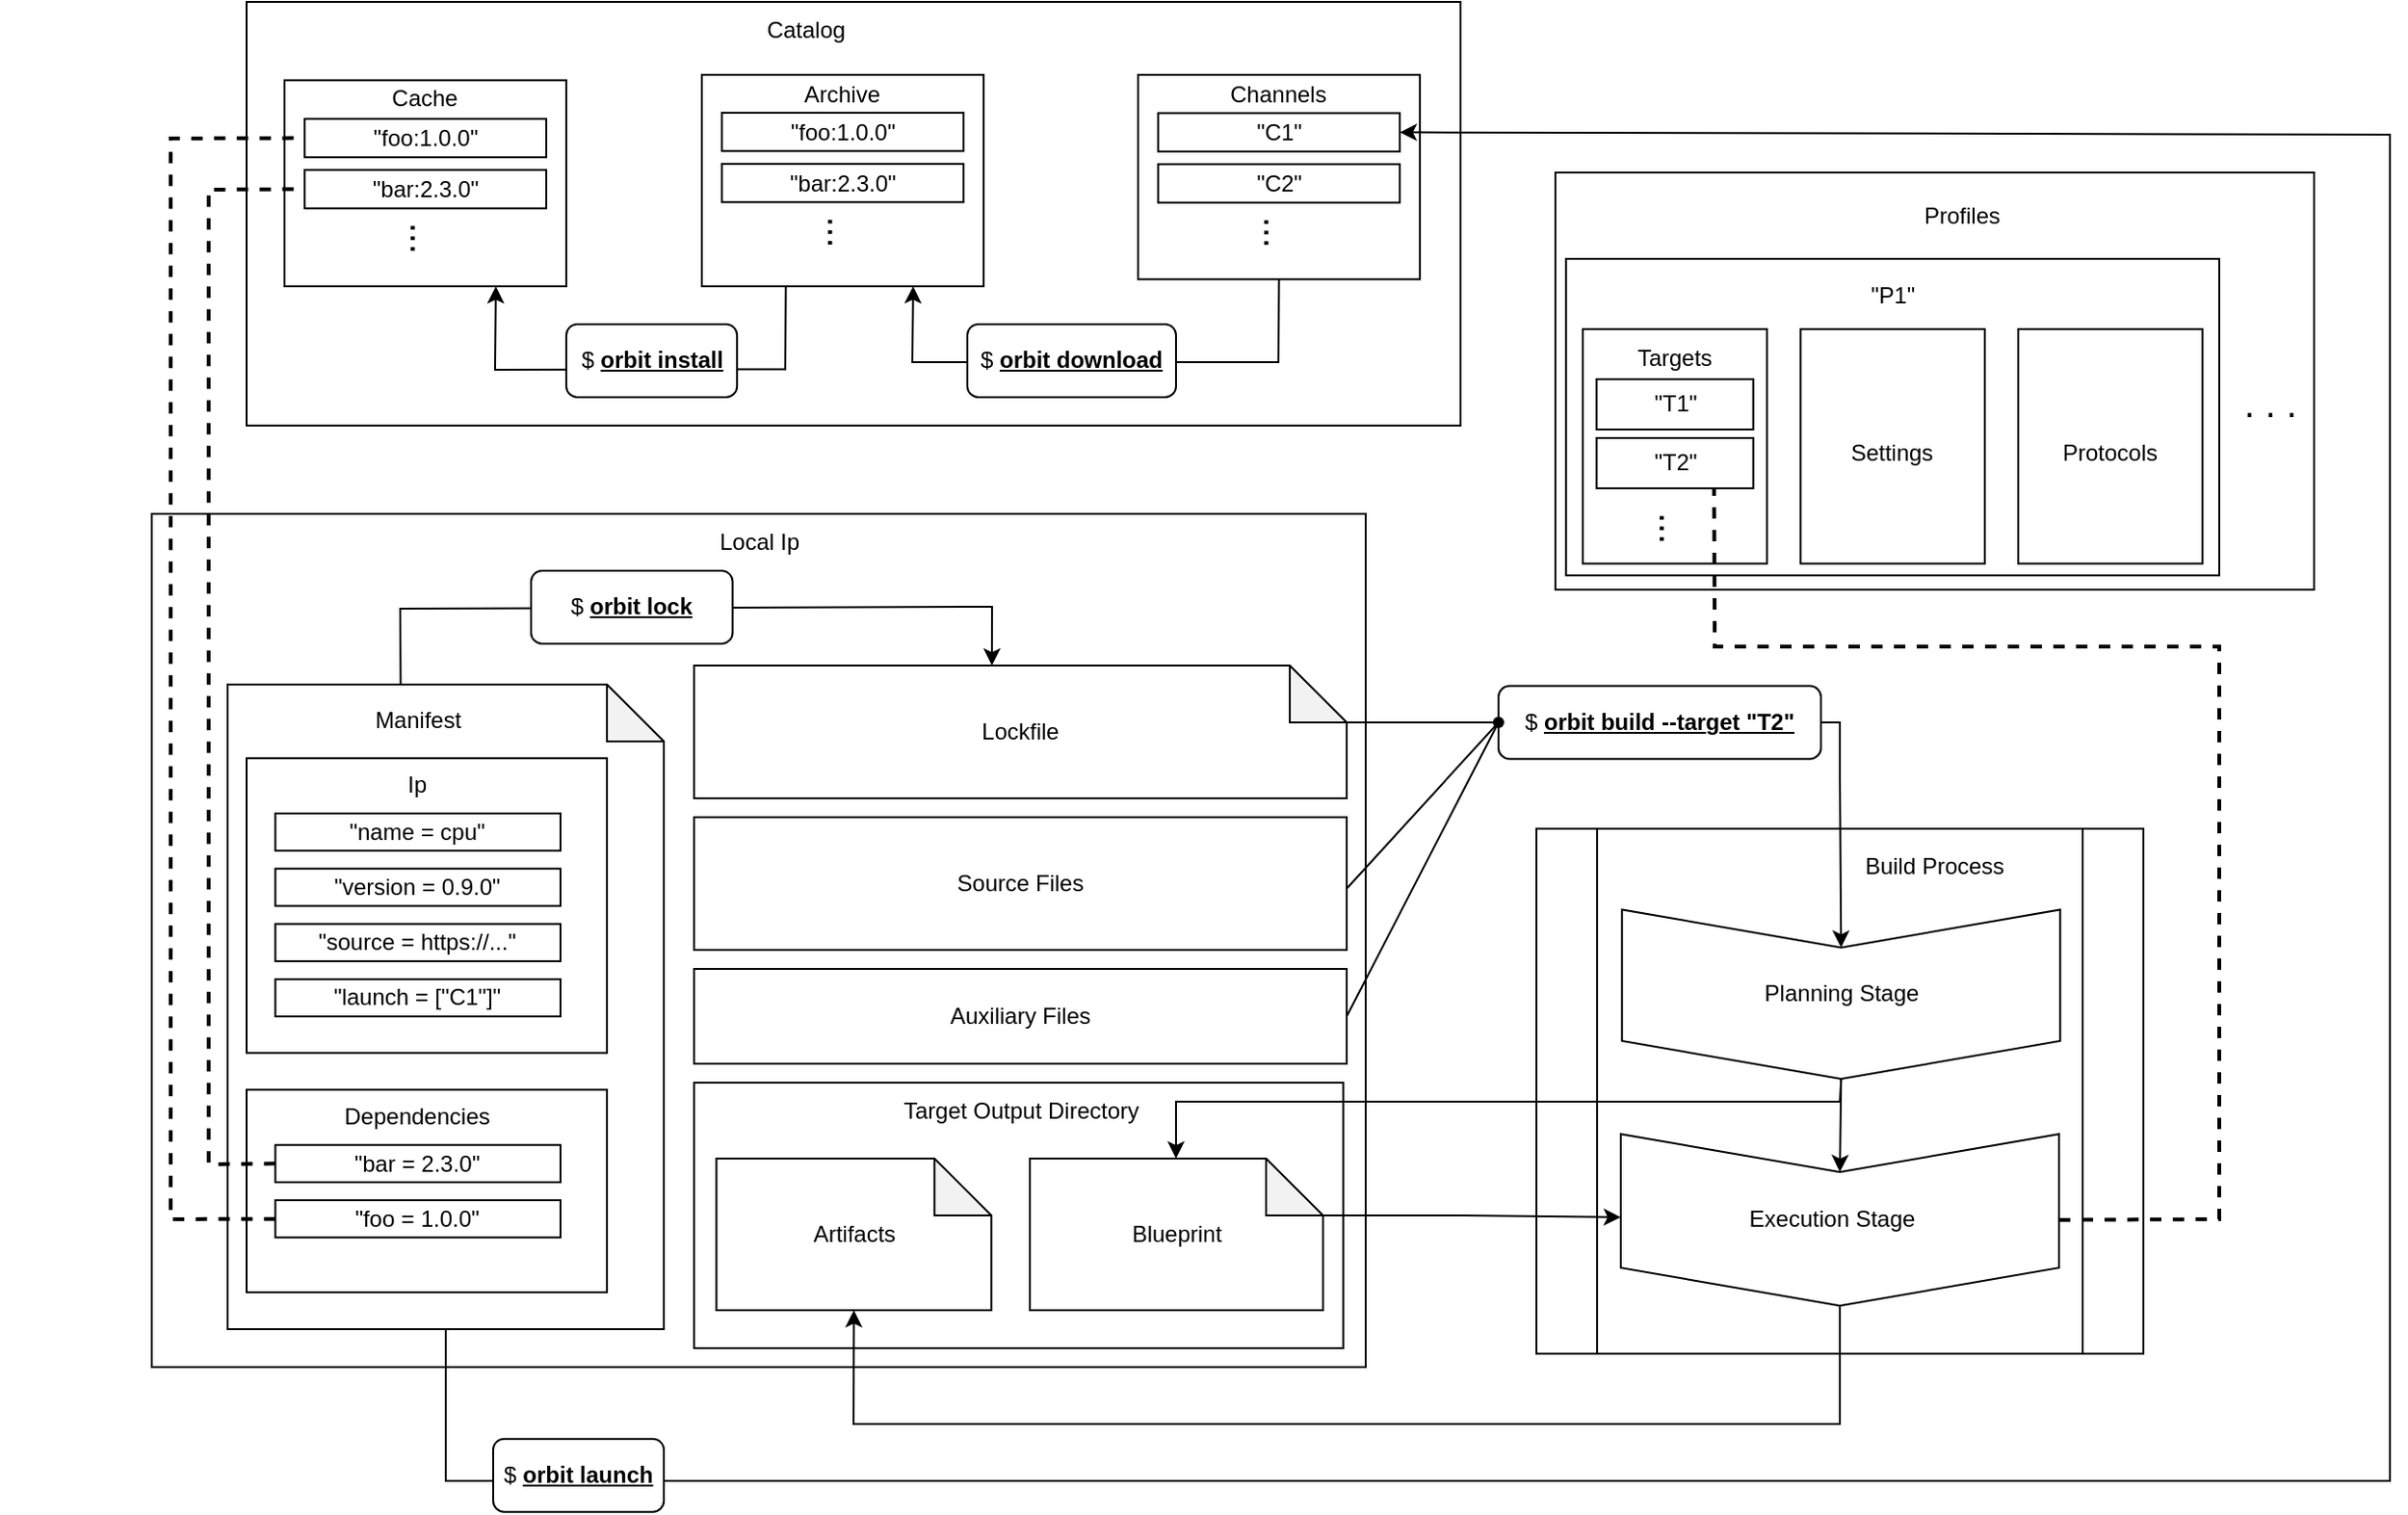 <mxfile>
    <diagram id="r5-r_rpe-W_XDR8gnN_N" name="Page-1">
        <mxGraphModel dx="1461" dy="1924" grid="1" gridSize="10" guides="1" tooltips="1" connect="1" arrows="1" fold="1" page="1" pageScale="1" pageWidth="850" pageHeight="1100" math="0" shadow="0">
            <root>
                <mxCell id="0"/>
                <mxCell id="1" parent="0"/>
                <mxCell id="104" value="" style="group" vertex="1" connectable="0" parent="1">
                    <mxGeometry x="20" y="280" width="720" height="400" as="geometry"/>
                </mxCell>
                <mxCell id="126" value="" style="group" vertex="1" connectable="0" parent="104">
                    <mxGeometry x="80" y="-60" width="640" height="460" as="geometry"/>
                </mxCell>
                <mxCell id="21" value="" style="rounded=0;whiteSpace=wrap;html=1;fontSize=20;" vertex="1" parent="126">
                    <mxGeometry y="10" width="640" height="450" as="geometry"/>
                </mxCell>
                <mxCell id="105" value="" style="group" vertex="1" connectable="0" parent="126">
                    <mxGeometry x="285.902" y="340" width="342.3" height="110" as="geometry"/>
                </mxCell>
                <mxCell id="51" value="" style="rounded=0;whiteSpace=wrap;html=1;fontSize=12;" vertex="1" parent="105">
                    <mxGeometry y="-30" width="342.3" height="140" as="geometry"/>
                </mxCell>
                <mxCell id="50" value="Artifacts" style="shape=note;whiteSpace=wrap;html=1;backgroundOutline=1;darkOpacity=0.05;fontSize=12;" vertex="1" parent="105">
                    <mxGeometry x="11.8" y="10" width="144.96" height="80" as="geometry"/>
                </mxCell>
                <mxCell id="52" value="Blueprint" style="shape=note;whiteSpace=wrap;html=1;backgroundOutline=1;darkOpacity=0.05;fontSize=12;" vertex="1" parent="105">
                    <mxGeometry x="177.05" y="10" width="154.55" height="80" as="geometry"/>
                </mxCell>
                <mxCell id="101" value="Source Files" style="rounded=0;whiteSpace=wrap;html=1;fontSize=12;" vertex="1" parent="126">
                    <mxGeometry x="285.9" y="170" width="344.1" height="70" as="geometry"/>
                </mxCell>
                <mxCell id="108" value="Lockfile" style="shape=note;whiteSpace=wrap;html=1;backgroundOutline=1;darkOpacity=0.05;fontSize=12;" vertex="1" parent="126">
                    <mxGeometry x="285.9" y="90" width="344.1" height="70" as="geometry"/>
                </mxCell>
                <mxCell id="102" value="Auxiliary Files" style="rounded=0;whiteSpace=wrap;html=1;fontSize=12;" vertex="1" parent="126">
                    <mxGeometry x="285.9" y="250" width="344.1" height="50" as="geometry"/>
                </mxCell>
                <mxCell id="116" value="" style="group" vertex="1" connectable="0" parent="126">
                    <mxGeometry x="40" y="100" width="230" height="340" as="geometry"/>
                </mxCell>
                <mxCell id="48" value="" style="shape=note;whiteSpace=wrap;html=1;backgroundOutline=1;darkOpacity=0.05;fontSize=12;" vertex="1" parent="116">
                    <mxGeometry width="230" height="340" as="geometry"/>
                </mxCell>
                <mxCell id="120" value="" style="rounded=0;whiteSpace=wrap;html=1;fontSize=12;" vertex="1" parent="116">
                    <mxGeometry x="10" y="213.714" width="190" height="106.857" as="geometry"/>
                </mxCell>
                <mxCell id="115" value="Manifest" style="text;html=1;strokeColor=none;fillColor=none;align=center;verticalAlign=middle;whiteSpace=wrap;rounded=0;fontSize=12;" vertex="1" parent="116">
                    <mxGeometry x="64.92" y="9.714" width="70.82" height="19.429" as="geometry"/>
                </mxCell>
                <mxCell id="114" value="&quot;foo = 1.0.0&quot;" style="rounded=0;whiteSpace=wrap;html=1;" vertex="1" parent="116">
                    <mxGeometry x="25.177" y="271.996" width="150.31" height="19.641" as="geometry"/>
                </mxCell>
                <mxCell id="113" value="&quot;bar = 2.3.0&quot;" style="rounded=0;whiteSpace=wrap;html=1;" vertex="1" parent="116">
                    <mxGeometry x="25.175" y="242.855" width="150.31" height="19.641" as="geometry"/>
                </mxCell>
                <mxCell id="121" value="" style="rounded=0;whiteSpace=wrap;html=1;fontSize=12;" vertex="1" parent="116">
                    <mxGeometry x="10" y="38.857" width="190" height="155.429" as="geometry"/>
                </mxCell>
                <mxCell id="122" value="Dependencies" style="text;html=1;strokeColor=none;fillColor=none;align=center;verticalAlign=middle;whiteSpace=wrap;rounded=0;fontSize=12;" vertex="1" parent="116">
                    <mxGeometry x="70.33" y="213.714" width="60" height="29.143" as="geometry"/>
                </mxCell>
                <mxCell id="123" value="Ip" style="text;html=1;strokeColor=none;fillColor=none;align=center;verticalAlign=middle;whiteSpace=wrap;rounded=0;fontSize=12;" vertex="1" parent="116">
                    <mxGeometry x="70.33" y="38.857" width="60" height="29.143" as="geometry"/>
                </mxCell>
                <mxCell id="124" value="&quot;name = cpu&quot;" style="rounded=0;whiteSpace=wrap;html=1;" vertex="1" parent="116">
                    <mxGeometry x="25.175" y="67.998" width="150.31" height="19.641" as="geometry"/>
                </mxCell>
                <mxCell id="125" value="&quot;version = 0.9.0&quot;" style="rounded=0;whiteSpace=wrap;html=1;" vertex="1" parent="116">
                    <mxGeometry x="25.175" y="97.141" width="150.31" height="19.641" as="geometry"/>
                </mxCell>
                <mxCell id="127" value="&quot;source = https://...&quot;" style="rounded=0;whiteSpace=wrap;html=1;" vertex="1" parent="116">
                    <mxGeometry x="25.175" y="126.284" width="150.31" height="19.641" as="geometry"/>
                </mxCell>
                <mxCell id="128" value="&quot;launch = [&quot;C1&quot;]&quot;" style="rounded=0;whiteSpace=wrap;html=1;" vertex="1" parent="116">
                    <mxGeometry x="25.175" y="155.427" width="150.31" height="19.641" as="geometry"/>
                </mxCell>
                <mxCell id="119" value="" style="endArrow=classic;html=1;rounded=0;fontSize=12;exitX=0;exitY=0;exitDx=91.23;exitDy=0;exitPerimeter=0;entryX=0;entryY=0;entryDx=157.05;entryDy=0;entryPerimeter=0;" edge="1" parent="126" source="48" target="108">
                    <mxGeometry width="50" height="50" relative="1" as="geometry">
                        <mxPoint x="340" y="70" as="sourcePoint"/>
                        <mxPoint x="390" y="20" as="targetPoint"/>
                        <Array as="points">
                            <mxPoint x="131" y="60"/>
                            <mxPoint x="443" y="59"/>
                        </Array>
                    </mxGeometry>
                </mxCell>
                <mxCell id="106" value="$ &lt;b&gt;&lt;u&gt;orbit lock&lt;/u&gt;&lt;/b&gt;" style="rounded=1;whiteSpace=wrap;html=1;fontSize=12;" vertex="1" parent="126">
                    <mxGeometry x="200.005" y="40" width="106.23" height="38.46" as="geometry"/>
                </mxCell>
                <mxCell id="103" value="Local Ip" style="text;html=1;strokeColor=none;fillColor=none;align=center;verticalAlign=middle;whiteSpace=wrap;rounded=0;fontSize=12;" vertex="1" parent="126">
                    <mxGeometry x="284.59" y="10" width="70.82" height="30" as="geometry"/>
                </mxCell>
                <mxCell id="20" value="" style="group" vertex="1" connectable="0" parent="1">
                    <mxGeometry x="190" y="-40" width="660" height="230" as="geometry"/>
                </mxCell>
                <mxCell id="2" value="" style="rounded=0;whiteSpace=wrap;html=1;" vertex="1" parent="20">
                    <mxGeometry x="-40" width="640" height="223.43" as="geometry"/>
                </mxCell>
                <mxCell id="18" value="Catalog" style="text;html=1;strokeColor=none;fillColor=none;align=center;verticalAlign=middle;whiteSpace=wrap;rounded=0;" vertex="1" parent="20">
                    <mxGeometry x="222.857" width="63.673" height="30.98" as="geometry"/>
                </mxCell>
                <mxCell id="66" value="" style="endArrow=classic;html=1;fontSize=12;exitX=0.5;exitY=1;exitDx=0;exitDy=0;entryX=0.75;entryY=1;entryDx=0;entryDy=0;rounded=0;" edge="1" parent="20" source="6" target="5">
                    <mxGeometry width="50" height="50" relative="1" as="geometry">
                        <mxPoint x="380" y="157.714" as="sourcePoint"/>
                        <mxPoint x="330" y="120.914" as="targetPoint"/>
                        <Array as="points">
                            <mxPoint x="504" y="190"/>
                            <mxPoint x="311" y="190"/>
                        </Array>
                    </mxGeometry>
                </mxCell>
                <mxCell id="68" value="$ &lt;b&gt;&lt;u&gt;orbit download&lt;/u&gt;&lt;/b&gt;" style="rounded=1;whiteSpace=wrap;html=1;fontSize=12;" vertex="1" parent="20">
                    <mxGeometry x="340" y="170.003" width="110" height="38.456" as="geometry"/>
                </mxCell>
                <mxCell id="69" value="" style="group" vertex="1" connectable="0" parent="20">
                    <mxGeometry x="200" y="38.45" width="148.57" height="111.55" as="geometry"/>
                </mxCell>
                <mxCell id="5" value="" style="rounded=0;whiteSpace=wrap;html=1;" vertex="1" parent="69">
                    <mxGeometry width="148.57" height="111.55" as="geometry"/>
                </mxCell>
                <mxCell id="16" value="Archive" style="text;html=1;strokeColor=none;fillColor=none;align=center;verticalAlign=middle;whiteSpace=wrap;rounded=0;" vertex="1" parent="69">
                    <mxGeometry x="42.449" y="-0.004" width="63.673" height="20.916" as="geometry"/>
                </mxCell>
                <mxCell id="94" value="&quot;foo:1.0.0&quot;" style="rounded=0;whiteSpace=wrap;html=1;" vertex="1" parent="69">
                    <mxGeometry x="10.612" y="19.998" width="127.346" height="20.218" as="geometry"/>
                </mxCell>
                <mxCell id="95" value="&quot;bar:2.3.0&quot;" style="rounded=0;whiteSpace=wrap;html=1;" vertex="1" parent="69">
                    <mxGeometry x="10.612" y="46.956" width="127.346" height="20.218" as="geometry"/>
                </mxCell>
                <mxCell id="96" value="&lt;font style=&quot;font-size: 20px;&quot;&gt;...&lt;/font&gt;" style="text;html=1;strokeColor=none;fillColor=none;align=center;verticalAlign=middle;whiteSpace=wrap;rounded=0;rotation=90;" vertex="1" parent="69">
                    <mxGeometry x="59.89" y="72.66" width="28.78" height="20.22" as="geometry"/>
                </mxCell>
                <mxCell id="64" value="" style="group" vertex="1" connectable="0" parent="20">
                    <mxGeometry x="430" y="38.45" width="148.57" height="113.13" as="geometry"/>
                </mxCell>
                <mxCell id="6" value="" style="rounded=0;whiteSpace=wrap;html=1;" vertex="1" parent="64">
                    <mxGeometry width="148.57" height="107.83" as="geometry"/>
                </mxCell>
                <mxCell id="7" value="&quot;C1&quot;" style="rounded=0;whiteSpace=wrap;html=1;" vertex="1" parent="64">
                    <mxGeometry x="10.612" y="20.218" width="127.346" height="20.218" as="geometry"/>
                </mxCell>
                <mxCell id="8" value="&quot;C2&quot;" style="rounded=0;whiteSpace=wrap;html=1;" vertex="1" parent="64">
                    <mxGeometry x="10.612" y="47.176" width="127.346" height="20.218" as="geometry"/>
                </mxCell>
                <mxCell id="15" value="Channels" style="text;html=1;strokeColor=none;fillColor=none;align=center;verticalAlign=middle;whiteSpace=wrap;rounded=0;" vertex="1" parent="64">
                    <mxGeometry x="42.449" width="63.673" height="20.218" as="geometry"/>
                </mxCell>
                <mxCell id="19" value="&lt;font style=&quot;font-size: 20px;&quot;&gt;...&lt;/font&gt;" style="text;html=1;strokeColor=none;fillColor=none;align=center;verticalAlign=middle;whiteSpace=wrap;rounded=0;rotation=90;" vertex="1" parent="64">
                    <mxGeometry x="59.89" y="72.88" width="28.78" height="20.22" as="geometry"/>
                </mxCell>
                <mxCell id="71" value="" style="endArrow=classic;html=1;fontSize=12;exitX=0.5;exitY=1;exitDx=0;exitDy=0;entryX=0.75;entryY=1;entryDx=0;entryDy=0;rounded=0;" edge="1" parent="20" target="3">
                    <mxGeometry width="50" height="50" relative="1" as="geometry">
                        <mxPoint x="244.285" y="150.0" as="sourcePoint"/>
                        <mxPoint x="51.428" y="153.72" as="targetPoint"/>
                        <Array as="points">
                            <mxPoint x="244" y="193.72"/>
                            <mxPoint x="91" y="194"/>
                        </Array>
                    </mxGeometry>
                </mxCell>
                <mxCell id="72" value="$ &lt;b&gt;&lt;u&gt;orbit install&lt;/u&gt;&lt;/b&gt;" style="rounded=1;whiteSpace=wrap;html=1;fontSize=12;" vertex="1" parent="20">
                    <mxGeometry x="128.57" y="170" width="90" height="38.46" as="geometry"/>
                </mxCell>
                <mxCell id="70" value="" style="group" vertex="1" connectable="0" parent="20">
                    <mxGeometry x="-20" y="41.31" width="148.57" height="108.69" as="geometry"/>
                </mxCell>
                <mxCell id="3" value="" style="rounded=0;whiteSpace=wrap;html=1;" vertex="1" parent="70">
                    <mxGeometry width="148.57" height="108.69" as="geometry"/>
                </mxCell>
                <mxCell id="17" value="Cache" style="text;html=1;strokeColor=none;fillColor=none;align=center;verticalAlign=middle;whiteSpace=wrap;rounded=0;" vertex="1" parent="70">
                    <mxGeometry x="42.449" y="-1.776e-15" width="63.673" height="20.379" as="geometry"/>
                </mxCell>
                <mxCell id="97" value="&quot;foo:1.0.0&quot;" style="rounded=0;whiteSpace=wrap;html=1;" vertex="1" parent="70">
                    <mxGeometry x="10.612" y="20.378" width="127.346" height="20.218" as="geometry"/>
                </mxCell>
                <mxCell id="98" value="&quot;bar:2.3.0&quot;" style="rounded=0;whiteSpace=wrap;html=1;" vertex="1" parent="70">
                    <mxGeometry x="10.612" y="47.336" width="127.346" height="20.218" as="geometry"/>
                </mxCell>
                <mxCell id="99" value="&lt;font style=&quot;font-size: 20px;&quot;&gt;...&lt;/font&gt;" style="text;html=1;strokeColor=none;fillColor=none;align=center;verticalAlign=middle;whiteSpace=wrap;rounded=0;rotation=90;" vertex="1" parent="70">
                    <mxGeometry x="59.89" y="73.04" width="28.78" height="20.22" as="geometry"/>
                </mxCell>
                <mxCell id="43" value="" style="group" vertex="1" connectable="0" parent="1">
                    <mxGeometry x="840" y="50" width="400" height="220" as="geometry"/>
                </mxCell>
                <mxCell id="24" value="" style="rounded=0;whiteSpace=wrap;html=1;fontSize=20;" vertex="1" parent="43">
                    <mxGeometry width="400.0" height="220.0" as="geometry"/>
                </mxCell>
                <mxCell id="32" value="" style="group" vertex="1" connectable="0" parent="43">
                    <mxGeometry x="5.63" y="45.52" width="344.37" height="166.9" as="geometry"/>
                </mxCell>
                <mxCell id="25" value="" style="rounded=0;whiteSpace=wrap;html=1;fontSize=20;" vertex="1" parent="32">
                    <mxGeometry width="344.37" height="166.9" as="geometry"/>
                </mxCell>
                <mxCell id="26" value="" style="rounded=0;whiteSpace=wrap;html=1;fontSize=20;" vertex="1" parent="32">
                    <mxGeometry x="8.83" y="37.089" width="97.13" height="123.63" as="geometry"/>
                </mxCell>
                <mxCell id="29" value="&lt;font style=&quot;font-size: 12px;&quot;&gt;Settings&lt;/font&gt;" style="rounded=0;whiteSpace=wrap;html=1;fontSize=20;" vertex="1" parent="32">
                    <mxGeometry x="123.62" y="37.089" width="97.13" height="123.63" as="geometry"/>
                </mxCell>
                <mxCell id="30" value="&lt;font style=&quot;font-size: 12px;&quot;&gt;Protocols&lt;/font&gt;" style="rounded=0;whiteSpace=wrap;html=1;fontSize=20;" vertex="1" parent="32">
                    <mxGeometry x="238.41" y="37.089" width="97.13" height="123.63" as="geometry"/>
                </mxCell>
                <mxCell id="31" value="&lt;font style=&quot;font-size: 12px;&quot;&gt;&quot;P1&quot;&lt;/font&gt;" style="text;html=1;strokeColor=none;fillColor=none;align=center;verticalAlign=middle;whiteSpace=wrap;rounded=0;fontSize=20;" vertex="1" parent="32">
                    <mxGeometry x="59.374" y="6.183" width="225.622" height="18.541" as="geometry"/>
                </mxCell>
                <mxCell id="77" value="Targets" style="text;html=1;strokeColor=none;fillColor=none;align=center;verticalAlign=middle;whiteSpace=wrap;rounded=0;fontSize=12;" vertex="1" parent="32">
                    <mxGeometry x="27.4" y="37.09" width="60" height="30" as="geometry"/>
                </mxCell>
                <mxCell id="78" value="&quot;T1&quot;" style="rounded=0;whiteSpace=wrap;html=1;fontSize=12;" vertex="1" parent="32">
                    <mxGeometry x="16.09" y="63.45" width="82.6" height="26.55" as="geometry"/>
                </mxCell>
                <mxCell id="91" value="&quot;T2&quot;" style="rounded=0;whiteSpace=wrap;html=1;fontSize=12;" vertex="1" parent="32">
                    <mxGeometry x="16.1" y="94.48" width="82.6" height="26.55" as="geometry"/>
                </mxCell>
                <mxCell id="92" value="&lt;font style=&quot;font-size: 20px;&quot;&gt;...&lt;/font&gt;" style="text;html=1;strokeColor=none;fillColor=none;align=center;verticalAlign=middle;whiteSpace=wrap;rounded=0;rotation=90;" vertex="1" parent="32">
                    <mxGeometry x="42.91" y="131.57" width="28.96" height="20.22" as="geometry"/>
                </mxCell>
                <mxCell id="40" value="&lt;font style=&quot;font-size: 20px;&quot;&gt;. . .&lt;/font&gt;" style="text;html=1;strokeColor=none;fillColor=none;align=center;verticalAlign=middle;whiteSpace=wrap;rounded=0;rotation=0;" vertex="1" parent="43">
                    <mxGeometry x="359.997" y="110.003" width="33.803" height="22.759" as="geometry"/>
                </mxCell>
                <mxCell id="41" value="&lt;font style=&quot;font-size: 12px;&quot;&gt;Profiles&lt;/font&gt;" style="text;html=1;strokeColor=none;fillColor=none;align=center;verticalAlign=middle;whiteSpace=wrap;rounded=0;fontSize=20;" vertex="1" parent="43">
                    <mxGeometry x="157.746" y="7.586" width="112.676" height="22.759" as="geometry"/>
                </mxCell>
                <mxCell id="118" value="" style="endArrow=none;dashed=1;html=1;strokeWidth=2;rounded=0;fontSize=12;exitX=0;exitY=0.5;exitDx=0;exitDy=0;entryX=0;entryY=0.5;entryDx=0;entryDy=0;" edge="1" parent="1" source="114" target="97">
                    <mxGeometry width="50" height="50" relative="1" as="geometry">
                        <mxPoint x="166.322" y="400.107" as="sourcePoint"/>
                        <mxPoint x="280.612" y="31.797" as="targetPoint"/>
                        <Array as="points">
                            <mxPoint x="110" y="602"/>
                            <mxPoint x="110" y="32"/>
                        </Array>
                    </mxGeometry>
                </mxCell>
                <mxCell id="144" value="" style="endArrow=classic;html=1;rounded=0;fontSize=12;entryX=1;entryY=0.5;entryDx=0;entryDy=0;exitX=0.5;exitY=1;exitDx=0;exitDy=0;exitPerimeter=0;" edge="1" parent="1" source="48" target="7">
                    <mxGeometry width="50" height="50" relative="1" as="geometry">
                        <mxPoint x="1130" y="290" as="sourcePoint"/>
                        <mxPoint x="750.227" y="330" as="targetPoint"/>
                        <Array as="points">
                            <mxPoint x="255" y="740"/>
                            <mxPoint x="1280" y="740"/>
                            <mxPoint x="1280" y="30"/>
                        </Array>
                    </mxGeometry>
                </mxCell>
                <mxCell id="143" value="$ &lt;b&gt;&lt;u&gt;orbit launch&lt;/u&gt;&lt;/b&gt;" style="rounded=1;whiteSpace=wrap;html=1;fontSize=12;" vertex="1" parent="1">
                    <mxGeometry x="280.0" y="717.87" width="90" height="38.46" as="geometry"/>
                </mxCell>
                <mxCell id="157" value="" style="endArrow=none;html=1;rounded=0;fontSize=12;exitDx=0;exitDy=0;endFill=0;startArrow=none;" edge="1" parent="1" source="167">
                    <mxGeometry width="50" height="50" relative="1" as="geometry">
                        <mxPoint x="1000" y="280" as="sourcePoint"/>
                        <mxPoint x="810" y="340" as="targetPoint"/>
                        <Array as="points"/>
                    </mxGeometry>
                </mxCell>
                <mxCell id="44" value="" style="shape=process;whiteSpace=wrap;html=1;backgroundOutline=1;fontSize=12;" vertex="1" parent="1">
                    <mxGeometry x="830" y="396.08" width="320" height="276.818" as="geometry"/>
                </mxCell>
                <mxCell id="47" value="Build Process" style="text;html=1;strokeColor=none;fillColor=none;align=center;verticalAlign=middle;whiteSpace=wrap;rounded=0;fontSize=12;" vertex="1" parent="1">
                    <mxGeometry x="990" y="396.08" width="100" height="39.55" as="geometry"/>
                </mxCell>
                <mxCell id="139" value="" style="group" vertex="1" connectable="0" parent="1">
                    <mxGeometry x="870" y="427.617" width="240" height="183.3" as="geometry"/>
                </mxCell>
                <mxCell id="148" value="" style="group" vertex="1" connectable="0" parent="139">
                    <mxGeometry x="5.12" y="11.14" width="231.02" height="170.25" as="geometry"/>
                </mxCell>
                <mxCell id="131" value="" style="shape=step;perimeter=stepPerimeter;whiteSpace=wrap;html=1;fixedSize=1;rounded=0;fontSize=12;rotation=90;" vertex="1" parent="148">
                    <mxGeometry x="70.9" y="-70.9" width="89.23" height="231.02" as="geometry"/>
                </mxCell>
                <mxCell id="132" value="Planning Stage" style="text;html=1;strokeColor=none;fillColor=none;align=center;verticalAlign=middle;whiteSpace=wrap;rounded=0;fontSize=12;" vertex="1" parent="148">
                    <mxGeometry x="50.51" y="24.835" width="130" height="39.545" as="geometry"/>
                </mxCell>
                <mxCell id="159" value="" style="endArrow=classic;html=1;rounded=0;fontSize=12;entryX=0.5;entryY=1;entryDx=0;entryDy=0;entryPerimeter=0;exitX=1;exitY=0.5;exitDx=0;exitDy=0;" edge="1" parent="1" source="150" target="50">
                    <mxGeometry width="50" height="50" relative="1" as="geometry">
                        <mxPoint x="1020" y="690" as="sourcePoint"/>
                        <mxPoint x="450" y="692" as="targetPoint"/>
                        <Array as="points">
                            <mxPoint x="990" y="692"/>
                            <mxPoint x="990" y="710"/>
                            <mxPoint x="940" y="710"/>
                            <mxPoint x="790" y="710"/>
                            <mxPoint x="470" y="710"/>
                        </Array>
                    </mxGeometry>
                </mxCell>
                <mxCell id="162" value="" style="endArrow=classic;html=1;rounded=0;fontSize=12;exitX=1;exitY=0.5;exitDx=0;exitDy=0;entryX=0;entryY=0.5;entryDx=0;entryDy=0;" edge="1" parent="1" source="131" target="150">
                    <mxGeometry width="50" height="50" relative="1" as="geometry">
                        <mxPoint x="995.505" y="672.902" as="sourcePoint"/>
                        <mxPoint x="990" y="580" as="targetPoint"/>
                        <Array as="points"/>
                    </mxGeometry>
                </mxCell>
                <mxCell id="150" value="" style="shape=step;perimeter=stepPerimeter;whiteSpace=wrap;html=1;fixedSize=1;rounded=0;fontSize=12;rotation=90;" vertex="1" parent="1">
                    <mxGeometry x="944.74" y="486.847" width="90.51" height="231.02" as="geometry"/>
                </mxCell>
                <mxCell id="142" value="" style="endArrow=classic;html=1;rounded=0;fontSize=12;entryX=0.5;entryY=0;entryDx=0;entryDy=0;entryPerimeter=0;exitX=1;exitY=0.5;exitDx=0;exitDy=0;" edge="1" parent="1" source="131" target="52">
                    <mxGeometry width="50" height="50" relative="1" as="geometry">
                        <mxPoint x="1000" y="640" as="sourcePoint"/>
                        <mxPoint x="1071.95" y="741" as="targetPoint"/>
                        <Array as="points">
                            <mxPoint x="990" y="540"/>
                            <mxPoint x="790" y="540"/>
                            <mxPoint x="640" y="540"/>
                            <mxPoint x="640" y="570"/>
                        </Array>
                    </mxGeometry>
                </mxCell>
                <mxCell id="155" value="" style="endArrow=classic;html=1;rounded=0;fontSize=12;entryX=0;entryY=0.5;entryDx=0;entryDy=0;exitDx=344.1;exitDy=30;exitPerimeter=0;startArrow=none;" edge="1" parent="1" source="167" target="131">
                    <mxGeometry width="50" height="50" relative="1" as="geometry">
                        <mxPoint x="1150" y="269.597" as="sourcePoint"/>
                        <mxPoint x="799.597" y="378.46" as="targetPoint"/>
                        <Array as="points">
                            <mxPoint x="990" y="340"/>
                            <mxPoint x="990" y="370"/>
                        </Array>
                    </mxGeometry>
                </mxCell>
                <mxCell id="151" value="Execution Stage" style="text;html=1;strokeColor=none;fillColor=none;align=center;verticalAlign=middle;whiteSpace=wrap;rounded=0;fontSize=12;" vertex="1" parent="1">
                    <mxGeometry x="920.51" y="582.583" width="130" height="39.545" as="geometry"/>
                </mxCell>
                <mxCell id="53" value="Target Output Directory" style="text;html=1;strokeColor=none;fillColor=none;align=center;verticalAlign=middle;whiteSpace=wrap;rounded=0;fontSize=12;" vertex="1" parent="1">
                    <mxGeometry x="397.708" y="530" width="320.902" height="30" as="geometry"/>
                </mxCell>
                <mxCell id="164" value="" style="endArrow=classic;html=1;rounded=0;fontSize=12;exitX=0;exitY=0;exitDx=154.55;exitDy=30;exitPerimeter=0;" edge="1" parent="1" source="52" target="150">
                    <mxGeometry width="50" height="50" relative="1" as="geometry">
                        <mxPoint x="1000.635" y="537.982" as="sourcePoint"/>
                        <mxPoint x="870" y="600" as="targetPoint"/>
                        <Array as="points">
                            <mxPoint x="750" y="600"/>
                            <mxPoint x="790" y="600"/>
                        </Array>
                    </mxGeometry>
                </mxCell>
                <mxCell id="165" value="" style="endArrow=none;html=1;rounded=0;fontSize=12;exitX=1;exitY=0.5;exitDx=0;exitDy=0;endFill=0;" edge="1" parent="1" source="102" target="167">
                    <mxGeometry width="50" height="50" relative="1" as="geometry">
                        <mxPoint x="1012.38" y="206.55" as="sourcePoint"/>
                        <mxPoint x="809.926" y="341.49" as="targetPoint"/>
                        <Array as="points"/>
                    </mxGeometry>
                </mxCell>
                <mxCell id="168" value="" style="endArrow=none;html=1;rounded=0;fontSize=12;exitX=1;exitY=0.5;exitDx=0;exitDy=0;endFill=0;entryDx=0;entryDy=0;entryPerimeter=0;" edge="1" parent="1" target="167">
                    <mxGeometry width="50" height="50" relative="1" as="geometry">
                        <mxPoint x="730" y="427.62" as="sourcePoint"/>
                        <mxPoint x="816.912" y="337.629" as="targetPoint"/>
                        <Array as="points"/>
                    </mxGeometry>
                </mxCell>
                <mxCell id="170" value="" style="endArrow=none;html=1;rounded=0;fontSize=12;entryDx=0;entryDy=0;exitX=0;exitY=0;exitDx=344.1;exitDy=30;exitPerimeter=0;" edge="1" parent="1" source="108" target="167">
                    <mxGeometry width="50" height="50" relative="1" as="geometry">
                        <mxPoint x="730" y="340" as="sourcePoint"/>
                        <mxPoint x="990.635" y="458.752" as="targetPoint"/>
                        <Array as="points"/>
                    </mxGeometry>
                </mxCell>
                <mxCell id="100" value="$ &lt;b&gt;&lt;u&gt;orbit build --target &quot;T2&quot;&lt;/u&gt;&lt;/b&gt;" style="rounded=1;whiteSpace=wrap;html=1;fontSize=12;" vertex="1" parent="1">
                    <mxGeometry x="810" y="320.77" width="170" height="38.46" as="geometry"/>
                </mxCell>
                <mxCell id="167" value="" style="shape=waypoint;sketch=0;size=6;pointerEvents=1;points=[];fillColor=none;resizable=0;rotatable=0;perimeter=centerPerimeter;snapToPoint=1;" vertex="1" parent="1">
                    <mxGeometry x="800" y="330" width="20" height="20" as="geometry"/>
                </mxCell>
                <mxCell id="171" value="" style="endArrow=none;dashed=1;html=1;strokeWidth=2;rounded=0;fontSize=12;exitX=0.5;exitY=0;exitDx=0;exitDy=0;entryX=0.75;entryY=1;entryDx=0;entryDy=0;" edge="1" parent="1" source="150" target="91">
                    <mxGeometry width="50" height="50" relative="1" as="geometry">
                        <mxPoint x="1355.175" y="631.357" as="sourcePoint"/>
                        <mxPoint x="1460.612" y="100.005" as="targetPoint"/>
                        <Array as="points">
                            <mxPoint x="1190" y="602"/>
                            <mxPoint x="1190" y="500"/>
                            <mxPoint x="1190" y="300"/>
                            <mxPoint x="924" y="300"/>
                        </Array>
                    </mxGeometry>
                </mxCell>
                <mxCell id="117" value="" style="endArrow=none;dashed=1;html=1;strokeWidth=2;rounded=0;fontSize=12;exitX=0;exitY=0.5;exitDx=0;exitDy=0;entryX=0;entryY=0.5;entryDx=0;entryDy=0;" edge="1" parent="1" source="113" target="98">
                    <mxGeometry width="50" height="50" relative="1" as="geometry">
                        <mxPoint x="440" y="220" as="sourcePoint"/>
                        <mxPoint x="200" y="40" as="targetPoint"/>
                        <Array as="points">
                            <mxPoint x="130" y="573"/>
                            <mxPoint x="130" y="300"/>
                            <mxPoint x="130" y="59"/>
                        </Array>
                    </mxGeometry>
                </mxCell>
            </root>
        </mxGraphModel>
    </diagram>
</mxfile>